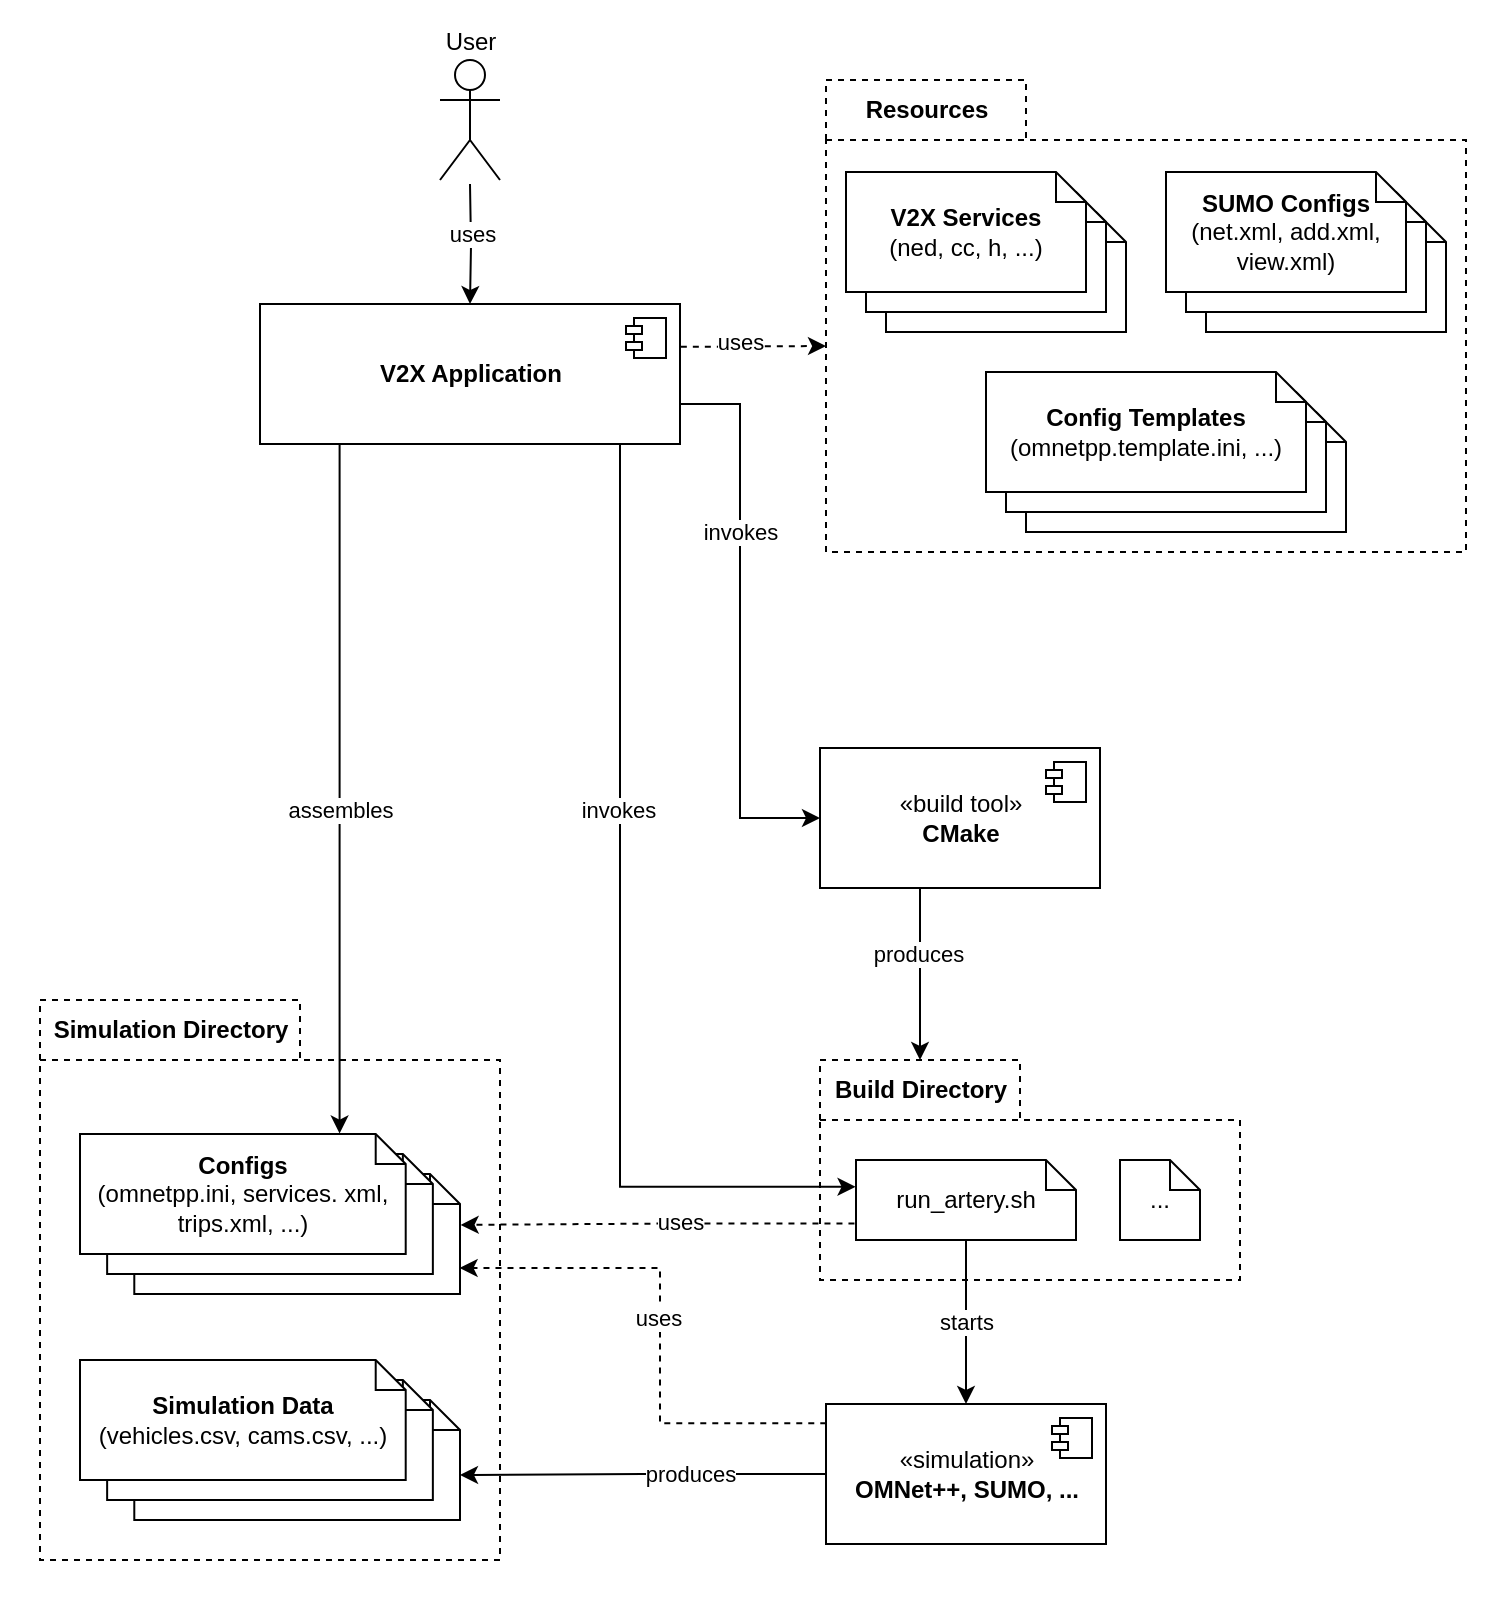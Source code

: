 <mxfile version="20.8.16" type="device"><diagram name="Seite-1" id="2XraSHAWI7S58ZxHn6MX"><mxGraphModel dx="1715" dy="990" grid="1" gridSize="10" guides="1" tooltips="1" connect="1" arrows="1" fold="1" page="1" pageScale="1" pageWidth="1169" pageHeight="827" math="0" shadow="0"><root><mxCell id="0"/><mxCell id="1" parent="0"/><mxCell id="c4HW-WlMCUj61_SkVprz-86" value="" style="rounded=1;whiteSpace=wrap;html=1;fillColor=default;arcSize=3;strokeColor=none;movable=0;resizable=0;rotatable=0;deletable=0;editable=0;connectable=0;" parent="1" vertex="1"><mxGeometry x="30" y="9" width="750" height="801" as="geometry"/></mxCell><mxCell id="c4HW-WlMCUj61_SkVprz-7" style="edgeStyle=orthogonalEdgeStyle;rounded=0;orthogonalLoop=1;jettySize=auto;html=1;entryX=0.5;entryY=0;entryDx=0;entryDy=0;" parent="1" target="FajeNeKh9w95XwOzso8E-2" edge="1"><mxGeometry relative="1" as="geometry"><mxPoint x="265" y="101" as="sourcePoint"/></mxGeometry></mxCell><mxCell id="c4HW-WlMCUj61_SkVprz-8" value="uses" style="edgeLabel;html=1;align=center;verticalAlign=middle;resizable=0;points=[];" parent="c4HW-WlMCUj61_SkVprz-7" vertex="1" connectable="0"><mxGeometry x="-0.018" y="-1" relative="1" as="geometry"><mxPoint x="1" y="-5" as="offset"/></mxGeometry></mxCell><mxCell id="FajeNeKh9w95XwOzso8E-1" value="User" style="shape=umlActor;verticalLabelPosition=top;verticalAlign=bottom;html=1;labelPosition=center;align=center;" parent="1" vertex="1"><mxGeometry x="250" y="39" width="30" height="60" as="geometry"/></mxCell><mxCell id="FajeNeKh9w95XwOzso8E-13" style="rounded=0;orthogonalLoop=1;jettySize=auto;html=1;entryX=0;entryY=0;entryDx=0;entryDy=133;entryPerimeter=0;dashed=1;exitX=1.002;exitY=0.306;exitDx=0;exitDy=0;exitPerimeter=0;" parent="1" source="FajeNeKh9w95XwOzso8E-2" target="FajeNeKh9w95XwOzso8E-7" edge="1"><mxGeometry relative="1" as="geometry"><mxPoint x="520" y="184.0" as="targetPoint"/></mxGeometry></mxCell><mxCell id="FajeNeKh9w95XwOzso8E-14" value="uses" style="edgeLabel;html=1;align=center;verticalAlign=middle;resizable=0;points=[];" parent="FajeNeKh9w95XwOzso8E-13" vertex="1" connectable="0"><mxGeometry x="0.16" y="-1" relative="1" as="geometry"><mxPoint x="-13" y="-3" as="offset"/></mxGeometry></mxCell><mxCell id="c4HW-WlMCUj61_SkVprz-46" style="edgeStyle=orthogonalEdgeStyle;rounded=0;orthogonalLoop=1;jettySize=auto;html=1;entryX=0;entryY=0.5;entryDx=0;entryDy=0;" parent="1" source="FajeNeKh9w95XwOzso8E-2" edge="1" target="c4HW-WlMCUj61_SkVprz-44"><mxGeometry relative="1" as="geometry"><mxPoint x="520" y="420" as="targetPoint"/><Array as="points"><mxPoint x="400" y="211"/><mxPoint x="400" y="418"/></Array></mxGeometry></mxCell><mxCell id="c4HW-WlMCUj61_SkVprz-47" value="invokes" style="edgeLabel;html=1;align=center;verticalAlign=middle;resizable=0;points=[];" parent="c4HW-WlMCUj61_SkVprz-46" vertex="1" connectable="0"><mxGeometry x="0.128" relative="1" as="geometry"><mxPoint y="-62" as="offset"/></mxGeometry></mxCell><mxCell id="c4HW-WlMCUj61_SkVprz-53" style="rounded=0;orthogonalLoop=1;jettySize=auto;html=1;edgeStyle=orthogonalEdgeStyle;entryX=-0.002;entryY=0.335;entryDx=0;entryDy=0;entryPerimeter=0;" parent="1" source="FajeNeKh9w95XwOzso8E-2" target="c4HW-WlMCUj61_SkVprz-49" edge="1"><mxGeometry relative="1" as="geometry"><mxPoint x="430" y="600" as="targetPoint"/><Array as="points"><mxPoint x="340" y="602"/></Array></mxGeometry></mxCell><mxCell id="1p6BXZv4xa437zSg6UN7-1" value="invokes" style="edgeLabel;html=1;align=center;verticalAlign=middle;resizable=0;points=[];" parent="c4HW-WlMCUj61_SkVprz-53" vertex="1" connectable="0"><mxGeometry x="-0.202" y="-1" relative="1" as="geometry"><mxPoint y="-12" as="offset"/></mxGeometry></mxCell><mxCell id="c4HW-WlMCUj61_SkVprz-73" style="rounded=0;orthogonalLoop=1;jettySize=auto;html=1;edgeStyle=orthogonalEdgeStyle;entryX=0.797;entryY=-0.004;entryDx=0;entryDy=0;entryPerimeter=0;" parent="1" source="FajeNeKh9w95XwOzso8E-2" target="c4HW-WlMCUj61_SkVprz-72" edge="1"><mxGeometry relative="1" as="geometry"><mxPoint x="230" y="519" as="targetPoint"/><Array as="points"><mxPoint x="200" y="396"/></Array></mxGeometry></mxCell><mxCell id="c4HW-WlMCUj61_SkVprz-74" value="assembles" style="edgeLabel;html=1;align=center;verticalAlign=middle;resizable=0;points=[];" parent="c4HW-WlMCUj61_SkVprz-73" vertex="1" connectable="0"><mxGeometry x="0.095" relative="1" as="geometry"><mxPoint y="-6" as="offset"/></mxGeometry></mxCell><mxCell id="FajeNeKh9w95XwOzso8E-2" value="&lt;b&gt;V2X Application&lt;/b&gt;" style="html=1;dropTarget=0;" parent="1" vertex="1"><mxGeometry x="160" y="161" width="210" height="70" as="geometry"/></mxCell><mxCell id="FajeNeKh9w95XwOzso8E-3" value="" style="shape=module;jettyWidth=8;jettyHeight=4;" parent="FajeNeKh9w95XwOzso8E-2" vertex="1"><mxGeometry x="1" width="20" height="20" relative="1" as="geometry"><mxPoint x="-27" y="7" as="offset"/></mxGeometry></mxCell><mxCell id="FajeNeKh9w95XwOzso8E-7" value="Resources" style="shape=folder;fontStyle=1;tabWidth=100;tabHeight=30;tabPosition=left;html=1;boundedLbl=1;labelInHeader=1;container=1;collapsible=0;dashed=1;fillColor=none;" parent="1" vertex="1"><mxGeometry x="443" y="49" width="320" height="236" as="geometry"/></mxCell><mxCell id="FajeNeKh9w95XwOzso8E-8" value="" style="html=1;strokeColor=none;resizeWidth=1;resizeHeight=1;fillColor=none;part=1;connectable=0;allowArrows=0;deletable=0;" parent="FajeNeKh9w95XwOzso8E-7" vertex="1"><mxGeometry width="320" height="165.2" relative="1" as="geometry"><mxPoint y="30" as="offset"/></mxGeometry></mxCell><mxCell id="c4HW-WlMCUj61_SkVprz-19" value="" style="group" parent="FajeNeKh9w95XwOzso8E-7" vertex="1" connectable="0"><mxGeometry x="80" y="146" width="180" height="80" as="geometry"/></mxCell><mxCell id="c4HW-WlMCUj61_SkVprz-18" value="" style="shape=note2;boundedLbl=1;whiteSpace=wrap;html=1;size=15;verticalAlign=middle;align=center;" parent="c4HW-WlMCUj61_SkVprz-19" vertex="1"><mxGeometry x="20" y="20" width="160" height="60" as="geometry"/></mxCell><mxCell id="c4HW-WlMCUj61_SkVprz-17" value="" style="shape=note2;boundedLbl=1;whiteSpace=wrap;html=1;size=15;verticalAlign=middle;align=center;" parent="c4HW-WlMCUj61_SkVprz-19" vertex="1"><mxGeometry x="10" y="10" width="160" height="60" as="geometry"/></mxCell><mxCell id="c4HW-WlMCUj61_SkVprz-9" value="&lt;b&gt;Config Templates&lt;/b&gt;&lt;br&gt;(omnetpp.template.ini, ...)" style="shape=note2;boundedLbl=1;whiteSpace=wrap;html=1;size=15;verticalAlign=middle;align=center;" parent="c4HW-WlMCUj61_SkVprz-19" vertex="1"><mxGeometry width="160" height="60" as="geometry"/></mxCell><mxCell id="c4HW-WlMCUj61_SkVprz-22" value="" style="group" parent="FajeNeKh9w95XwOzso8E-7" vertex="1" connectable="0"><mxGeometry x="170" y="46" width="140" height="80" as="geometry"/></mxCell><mxCell id="c4HW-WlMCUj61_SkVprz-21" value="" style="shape=note2;boundedLbl=1;whiteSpace=wrap;html=1;size=15;verticalAlign=middle;align=center;" parent="c4HW-WlMCUj61_SkVprz-22" vertex="1"><mxGeometry x="20" y="20" width="120" height="60" as="geometry"/></mxCell><mxCell id="c4HW-WlMCUj61_SkVprz-20" value="" style="shape=note2;boundedLbl=1;whiteSpace=wrap;html=1;size=15;verticalAlign=middle;align=center;" parent="c4HW-WlMCUj61_SkVprz-22" vertex="1"><mxGeometry x="10" y="10" width="120" height="60" as="geometry"/></mxCell><mxCell id="c4HW-WlMCUj61_SkVprz-5" value="&lt;b&gt;SUMO Configs&lt;/b&gt;&lt;br&gt;(net.xml, add.xml, view.xml)" style="shape=note2;boundedLbl=1;whiteSpace=wrap;html=1;size=15;verticalAlign=middle;align=center;" parent="c4HW-WlMCUj61_SkVprz-22" vertex="1"><mxGeometry width="120" height="60" as="geometry"/></mxCell><mxCell id="c4HW-WlMCUj61_SkVprz-25" value="" style="group" parent="FajeNeKh9w95XwOzso8E-7" vertex="1" connectable="0"><mxGeometry x="10" y="46" width="140" height="80" as="geometry"/></mxCell><mxCell id="c4HW-WlMCUj61_SkVprz-24" value="" style="shape=note2;boundedLbl=1;whiteSpace=wrap;html=1;size=15;verticalAlign=middle;align=center;container=0;" parent="c4HW-WlMCUj61_SkVprz-25" vertex="1"><mxGeometry x="20" y="20" width="120" height="60" as="geometry"/></mxCell><mxCell id="c4HW-WlMCUj61_SkVprz-23" value="" style="shape=note2;boundedLbl=1;whiteSpace=wrap;html=1;size=15;verticalAlign=middle;align=center;container=0;" parent="c4HW-WlMCUj61_SkVprz-25" vertex="1"><mxGeometry x="10" y="10" width="120" height="60" as="geometry"/></mxCell><mxCell id="c4HW-WlMCUj61_SkVprz-4" value="&lt;b&gt;V2X Services&lt;/b&gt;&lt;br&gt;(ned, cc, h, ...)" style="shape=note2;boundedLbl=1;whiteSpace=wrap;html=1;size=15;verticalAlign=middle;align=center;container=0;" parent="c4HW-WlMCUj61_SkVprz-25" vertex="1"><mxGeometry width="120" height="60" as="geometry"/></mxCell><mxCell id="c4HW-WlMCUj61_SkVprz-26" value="Build Directory" style="shape=folder;fontStyle=1;tabWidth=100;tabHeight=30;tabPosition=left;html=1;boundedLbl=1;labelInHeader=1;container=1;collapsible=0;dashed=1;fillColor=none;" parent="1" vertex="1"><mxGeometry x="440" y="539" width="210" height="110" as="geometry"/></mxCell><mxCell id="c4HW-WlMCUj61_SkVprz-27" value="" style="html=1;strokeColor=none;resizeWidth=1;resizeHeight=1;fillColor=none;part=1;connectable=0;allowArrows=0;deletable=0;" parent="c4HW-WlMCUj61_SkVprz-26" vertex="1"><mxGeometry width="210.0" height="77" relative="1" as="geometry"><mxPoint y="30" as="offset"/></mxGeometry></mxCell><mxCell id="c4HW-WlMCUj61_SkVprz-49" value="run_artery.sh" style="shape=note2;boundedLbl=1;whiteSpace=wrap;html=1;size=15;verticalAlign=middle;align=center;container=0;" parent="c4HW-WlMCUj61_SkVprz-26" vertex="1"><mxGeometry x="18" y="50" width="110" height="40" as="geometry"/></mxCell><mxCell id="c4HW-WlMCUj61_SkVprz-50" value="..." style="shape=note2;boundedLbl=1;whiteSpace=wrap;html=1;size=15;verticalAlign=middle;align=center;container=0;labelPosition=center;verticalLabelPosition=middle;" parent="c4HW-WlMCUj61_SkVprz-26" vertex="1"><mxGeometry x="150" y="50" width="40" height="40" as="geometry"/></mxCell><mxCell id="c4HW-WlMCUj61_SkVprz-51" style="edgeStyle=orthogonalEdgeStyle;rounded=0;orthogonalLoop=1;jettySize=auto;html=1;entryX=0;entryY=0;entryDx=50;entryDy=0;entryPerimeter=0;" parent="1" source="c4HW-WlMCUj61_SkVprz-44" target="c4HW-WlMCUj61_SkVprz-26" edge="1"><mxGeometry relative="1" as="geometry"><Array as="points"><mxPoint x="490" y="469"/><mxPoint x="490" y="469"/></Array></mxGeometry></mxCell><mxCell id="c4HW-WlMCUj61_SkVprz-52" value="produces" style="edgeLabel;html=1;align=center;verticalAlign=middle;resizable=0;points=[];" parent="c4HW-WlMCUj61_SkVprz-51" vertex="1" connectable="0"><mxGeometry x="-0.236" y="-1" relative="1" as="geometry"><mxPoint as="offset"/></mxGeometry></mxCell><mxCell id="c4HW-WlMCUj61_SkVprz-44" value="«build tool»&lt;br&gt;&lt;b&gt;CMake&lt;/b&gt;" style="html=1;dropTarget=0;fillColor=default;" parent="1" vertex="1"><mxGeometry x="440" y="383" width="140" height="70" as="geometry"/></mxCell><mxCell id="c4HW-WlMCUj61_SkVprz-45" value="" style="shape=module;jettyWidth=8;jettyHeight=4;fillColor=default;" parent="c4HW-WlMCUj61_SkVprz-44" vertex="1"><mxGeometry x="1" width="20" height="20" relative="1" as="geometry"><mxPoint x="-27" y="7" as="offset"/></mxGeometry></mxCell><mxCell id="c4HW-WlMCUj61_SkVprz-78" style="edgeStyle=orthogonalEdgeStyle;rounded=0;orthogonalLoop=1;jettySize=auto;html=1;entryX=0;entryY=0;entryDx=162.857;entryDy=37.5;entryPerimeter=0;" parent="1" source="c4HW-WlMCUj61_SkVprz-55" target="c4HW-WlMCUj61_SkVprz-66" edge="1"><mxGeometry relative="1" as="geometry"/></mxCell><mxCell id="c4HW-WlMCUj61_SkVprz-80" value="produces" style="edgeLabel;html=1;align=center;verticalAlign=middle;resizable=0;points=[];" parent="c4HW-WlMCUj61_SkVprz-78" vertex="1" connectable="0"><mxGeometry x="0.515" y="1" relative="1" as="geometry"><mxPoint x="70" y="-2" as="offset"/></mxGeometry></mxCell><mxCell id="c4HW-WlMCUj61_SkVprz-55" value="«simulation»&lt;br&gt;&lt;b&gt;OMNet++, SUMO, ...&lt;/b&gt;" style="html=1;dropTarget=0;fillColor=default;" parent="1" vertex="1"><mxGeometry x="443" y="711" width="140" height="70" as="geometry"/></mxCell><mxCell id="c4HW-WlMCUj61_SkVprz-56" value="" style="shape=module;jettyWidth=8;jettyHeight=4;fillColor=default;" parent="c4HW-WlMCUj61_SkVprz-55" vertex="1"><mxGeometry x="1" width="20" height="20" relative="1" as="geometry"><mxPoint x="-27" y="7" as="offset"/></mxGeometry></mxCell><mxCell id="c4HW-WlMCUj61_SkVprz-57" style="edgeStyle=orthogonalEdgeStyle;rounded=0;orthogonalLoop=1;jettySize=auto;html=1;entryX=0.5;entryY=0;entryDx=0;entryDy=0;" parent="1" source="c4HW-WlMCUj61_SkVprz-49" target="c4HW-WlMCUj61_SkVprz-55" edge="1"><mxGeometry relative="1" as="geometry"/></mxCell><mxCell id="c4HW-WlMCUj61_SkVprz-58" value="starts" style="edgeLabel;html=1;align=center;verticalAlign=middle;resizable=0;points=[];" parent="c4HW-WlMCUj61_SkVprz-57" vertex="1" connectable="0"><mxGeometry x="-0.207" y="-1" relative="1" as="geometry"><mxPoint x="1" y="8" as="offset"/></mxGeometry></mxCell><mxCell id="c4HW-WlMCUj61_SkVprz-59" value="Simulation Directory" style="shape=folder;fontStyle=1;tabWidth=130;tabHeight=30;tabPosition=left;html=1;boundedLbl=1;labelInHeader=1;container=1;collapsible=0;dashed=1;fillColor=none;" parent="1" vertex="1"><mxGeometry x="50" y="509" width="230" height="280" as="geometry"/></mxCell><mxCell id="c4HW-WlMCUj61_SkVprz-60" value="" style="html=1;strokeColor=none;resizeWidth=1;resizeHeight=1;fillColor=none;part=1;connectable=0;allowArrows=0;deletable=0;" parent="c4HW-WlMCUj61_SkVprz-59" vertex="1"><mxGeometry width="230.0" height="196.0" relative="1" as="geometry"><mxPoint y="30" as="offset"/></mxGeometry></mxCell><mxCell id="c4HW-WlMCUj61_SkVprz-65" value="" style="group" parent="c4HW-WlMCUj61_SkVprz-59" vertex="1" connectable="0"><mxGeometry x="20" y="180" width="190" height="80" as="geometry"/></mxCell><mxCell id="c4HW-WlMCUj61_SkVprz-66" value="" style="shape=note2;boundedLbl=1;whiteSpace=wrap;html=1;size=15;verticalAlign=middle;align=center;" parent="c4HW-WlMCUj61_SkVprz-65" vertex="1"><mxGeometry x="27.143" y="20" width="162.857" height="60" as="geometry"/></mxCell><mxCell id="c4HW-WlMCUj61_SkVprz-67" value="" style="shape=note2;boundedLbl=1;whiteSpace=wrap;html=1;size=15;verticalAlign=middle;align=center;" parent="c4HW-WlMCUj61_SkVprz-65" vertex="1"><mxGeometry x="13.571" y="10" width="162.857" height="60" as="geometry"/></mxCell><mxCell id="c4HW-WlMCUj61_SkVprz-68" value="&lt;b&gt;Simulation Data&lt;/b&gt;&lt;br&gt;(vehicles.csv, cams.csv, ...)" style="shape=note2;boundedLbl=1;whiteSpace=wrap;html=1;size=15;verticalAlign=middle;align=center;" parent="c4HW-WlMCUj61_SkVprz-65" vertex="1"><mxGeometry width="162.857" height="60" as="geometry"/></mxCell><mxCell id="c4HW-WlMCUj61_SkVprz-81" value="" style="group" parent="c4HW-WlMCUj61_SkVprz-59" vertex="1" connectable="0"><mxGeometry x="20" y="67" width="190.0" height="80" as="geometry"/></mxCell><mxCell id="c4HW-WlMCUj61_SkVprz-70" value="" style="shape=note2;boundedLbl=1;whiteSpace=wrap;html=1;size=15;verticalAlign=middle;align=center;container=0;" parent="c4HW-WlMCUj61_SkVprz-81" vertex="1"><mxGeometry x="27.143" y="20" width="162.857" height="60" as="geometry"/></mxCell><mxCell id="c4HW-WlMCUj61_SkVprz-71" value="" style="shape=note2;boundedLbl=1;whiteSpace=wrap;html=1;size=15;verticalAlign=middle;align=center;container=0;" parent="c4HW-WlMCUj61_SkVprz-81" vertex="1"><mxGeometry x="13.571" y="10" width="162.857" height="60" as="geometry"/></mxCell><mxCell id="c4HW-WlMCUj61_SkVprz-72" value="&lt;b&gt;Configs&lt;/b&gt;&lt;br&gt;(omnetpp.ini, services. xml, trips.xml, ...)" style="shape=note2;boundedLbl=1;whiteSpace=wrap;html=1;size=15;verticalAlign=middle;align=center;container=0;" parent="c4HW-WlMCUj61_SkVprz-81" vertex="1"><mxGeometry width="162.857" height="60" as="geometry"/></mxCell><mxCell id="c4HW-WlMCUj61_SkVprz-82" value="" style="endArrow=classic;html=1;rounded=0;exitX=-0.007;exitY=0.794;exitDx=0;exitDy=0;exitPerimeter=0;entryX=1.002;entryY=0.424;entryDx=0;entryDy=0;entryPerimeter=0;dashed=1;edgeStyle=orthogonalEdgeStyle;" parent="1" source="c4HW-WlMCUj61_SkVprz-49" target="c4HW-WlMCUj61_SkVprz-70" edge="1"><mxGeometry width="50" height="50" relative="1" as="geometry"><mxPoint x="300" y="639" as="sourcePoint"/><mxPoint x="350" y="589" as="targetPoint"/></mxGeometry></mxCell><mxCell id="c4HW-WlMCUj61_SkVprz-83" value="uses" style="edgeLabel;html=1;align=center;verticalAlign=middle;resizable=0;points=[];" parent="c4HW-WlMCUj61_SkVprz-82" vertex="1" connectable="0"><mxGeometry x="-0.186" y="-1" relative="1" as="geometry"><mxPoint x="-7" as="offset"/></mxGeometry></mxCell><mxCell id="c4HW-WlMCUj61_SkVprz-84" value="" style="endArrow=classic;html=1;rounded=0;dashed=1;edgeStyle=orthogonalEdgeStyle;entryX=0.999;entryY=0.776;entryDx=0;entryDy=0;entryPerimeter=0;exitX=0.001;exitY=0.137;exitDx=0;exitDy=0;exitPerimeter=0;" parent="1" source="c4HW-WlMCUj61_SkVprz-55" target="c4HW-WlMCUj61_SkVprz-70" edge="1"><mxGeometry width="50" height="50" relative="1" as="geometry"><mxPoint x="443" y="721" as="sourcePoint"/><mxPoint x="260" y="651" as="targetPoint"/><Array as="points"><mxPoint x="360" y="721"/><mxPoint x="360" y="643"/><mxPoint x="260" y="643"/></Array></mxGeometry></mxCell><mxCell id="c4HW-WlMCUj61_SkVprz-85" value="uses" style="edgeLabel;html=1;align=center;verticalAlign=middle;resizable=0;points=[];" parent="c4HW-WlMCUj61_SkVprz-84" vertex="1" connectable="0"><mxGeometry x="0.041" y="1" relative="1" as="geometry"><mxPoint as="offset"/></mxGeometry></mxCell></root></mxGraphModel></diagram></mxfile>